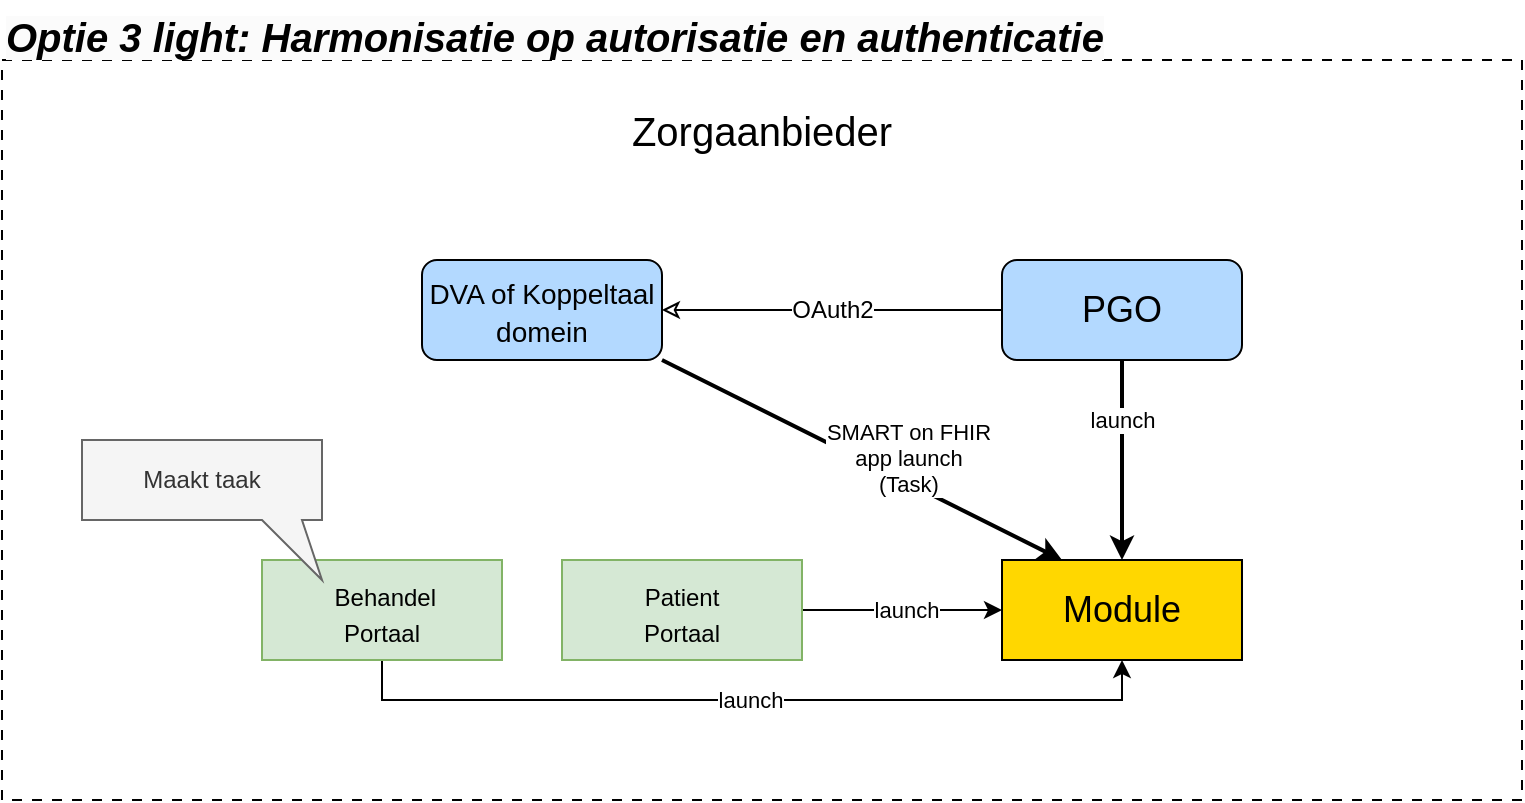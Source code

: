 <mxfile version="26.0.16">
  <diagram name="Page-1" id="AHYJxbk9YULL7Bk-z8VX">
    <mxGraphModel dx="1242" dy="882" grid="1" gridSize="10" guides="1" tooltips="1" connect="1" arrows="1" fold="1" page="1" pageScale="1" pageWidth="827" pageHeight="1169" math="0" shadow="0">
      <root>
        <mxCell id="0" />
        <mxCell id="1" parent="0" />
        <mxCell id="8134mIudAPuQFdkFbRee-2" value="" style="rounded=0;whiteSpace=wrap;html=1;dashed=1;dashPattern=5 5;fillColor=none;strokeColor=#000000;movable=0;resizable=0;rotatable=0;deletable=0;editable=0;locked=1;connectable=0;" parent="1" vertex="1">
          <mxGeometry x="40" y="40" width="760" height="370" as="geometry" />
        </mxCell>
        <mxCell id="8134mIudAPuQFdkFbRee-3" value="Zorgaanbieder" style="text;html=1;strokeColor=none;fillColor=none;align=center;verticalAlign=middle;whiteSpace=wrap;rounded=0;fontSize=20;fontStyle=0;" parent="1" vertex="1">
          <mxGeometry x="360" y="60" width="120" height="30" as="geometry" />
        </mxCell>
        <mxCell id="8134mIudAPuQFdkFbRee-4" value="&lt;div style=&quot;line-height: 100%;&quot;&gt;&lt;font style=&quot;font-size: 14px;&quot;&gt;DVA of Koppeltaal domein&lt;/font&gt;&lt;/div&gt;" style="rounded=1;whiteSpace=wrap;html=1;fillColor=#B3D9FF;strokeColor=#000000;fontSize=18;arcSize=15;" parent="1" vertex="1">
          <mxGeometry x="250" y="140" width="120" height="50" as="geometry" />
        </mxCell>
        <mxCell id="8134mIudAPuQFdkFbRee-5" value="PGO" style="rounded=1;whiteSpace=wrap;html=1;fillColor=#B3D9FF;strokeColor=#000000;fontSize=18;arcSize=15;" parent="1" vertex="1">
          <mxGeometry x="540" y="140" width="120" height="50" as="geometry" />
        </mxCell>
        <mxCell id="8134mIudAPuQFdkFbRee-6" value="Module" style="rounded=0;whiteSpace=wrap;html=1;fillColor=#FFD700;strokeColor=#000000;fontSize=18;" parent="1" vertex="1">
          <mxGeometry x="540" y="290" width="120" height="50" as="geometry" />
        </mxCell>
        <mxCell id="8134mIudAPuQFdkFbRee-7" value="OAuth2" style="edgeStyle=orthogonalEdgeStyle;rounded=0;orthogonalLoop=1;jettySize=auto;html=1;exitX=1;exitY=0.5;exitDx=0;exitDy=0;strokeColor=#000000;fontSize=12;startArrow=classic;startFill=0;endArrow=none;entryX=0;entryY=0.5;entryDx=0;entryDy=0;" parent="1" source="8134mIudAPuQFdkFbRee-4" target="8134mIudAPuQFdkFbRee-5" edge="1">
          <mxGeometry relative="1" as="geometry">
            <mxPoint x="329" y="165" as="sourcePoint" />
            <mxPoint x="389" y="165" as="targetPoint" />
            <mxPoint as="offset" />
          </mxGeometry>
        </mxCell>
        <mxCell id="8134mIudAPuQFdkFbRee-8" value="SMART on FHIR&lt;div&gt;app launch&lt;/div&gt;&lt;div&gt;(Task)&lt;/div&gt;" style="rounded=0;orthogonalLoop=1;jettySize=auto;html=1;exitX=1;exitY=1;exitDx=0;exitDy=0;entryX=0.25;entryY=0;entryDx=0;entryDy=0;strokeColor=#000000;strokeWidth=2;fontSize=11;startArrow=none;startFill=0;endArrow=classic;endFill=1;" parent="1" source="8134mIudAPuQFdkFbRee-4" target="8134mIudAPuQFdkFbRee-6" edge="1">
          <mxGeometry x="0.18" y="11" relative="1" as="geometry">
            <mxPoint as="offset" />
          </mxGeometry>
        </mxCell>
        <mxCell id="8134mIudAPuQFdkFbRee-9" value="launch" style="rounded=0;orthogonalLoop=1;jettySize=auto;html=1;exitX=0.5;exitY=1;exitDx=0;exitDy=0;strokeColor=#000000;strokeWidth=2;fontSize=11;entryX=0.5;entryY=0;entryDx=0;entryDy=0;" parent="1" source="8134mIudAPuQFdkFbRee-5" target="8134mIudAPuQFdkFbRee-6" edge="1">
          <mxGeometry x="-0.4" relative="1" as="geometry">
            <mxPoint as="offset" />
            <mxPoint x="390" y="280" as="targetPoint" />
          </mxGeometry>
        </mxCell>
        <mxCell id="cy_ahVFa6HVUHWgnelpP-2" style="edgeStyle=orthogonalEdgeStyle;rounded=0;orthogonalLoop=1;jettySize=auto;html=1;entryX=0;entryY=0.5;entryDx=0;entryDy=0;" parent="1" source="cy_ahVFa6HVUHWgnelpP-1" target="8134mIudAPuQFdkFbRee-6" edge="1">
          <mxGeometry relative="1" as="geometry" />
        </mxCell>
        <mxCell id="cy_ahVFa6HVUHWgnelpP-3" value="launch" style="edgeLabel;html=1;align=center;verticalAlign=middle;resizable=0;points=[];" parent="cy_ahVFa6HVUHWgnelpP-2" vertex="1" connectable="0">
          <mxGeometry x="0.033" y="-2" relative="1" as="geometry">
            <mxPoint y="-2" as="offset" />
          </mxGeometry>
        </mxCell>
        <mxCell id="cy_ahVFa6HVUHWgnelpP-1" value="&lt;div style=&quot;line-height: 100%;&quot;&gt;&lt;font style=&quot;font-size: 12px; line-height: 100%;&quot;&gt;Patient&lt;/font&gt;&lt;div&gt;&lt;font style=&quot;font-size: 12px; line-height: 100%;&quot;&gt;Portaal&lt;/font&gt;&lt;/div&gt;&lt;/div&gt;" style="rounded=0;whiteSpace=wrap;html=1;fillColor=#d5e8d4;strokeColor=#82b366;fontSize=18;verticalAlign=middle;" parent="1" vertex="1">
          <mxGeometry x="320" y="290" width="120" height="50" as="geometry" />
        </mxCell>
        <mxCell id="f7gBogksQmtnomkRgFfb-1" value="&lt;span style=&quot;color: rgb(0, 0, 0); font-family: Helvetica; font-size: 20px; font-style: italic; font-variant-ligatures: normal; font-variant-caps: normal; font-weight: 700; letter-spacing: normal; orphans: 2; text-align: center; text-indent: 0px; text-transform: none; widows: 2; word-spacing: 0px; -webkit-text-stroke-width: 0px; white-space: normal; background-color: rgb(251, 251, 251); text-decoration-thickness: initial; text-decoration-style: initial; text-decoration-color: initial; display: inline !important; float: none;&quot;&gt;Optie 3 light: Harmonisatie op autorisatie en authenticatie&lt;/span&gt;" style="text;whiteSpace=wrap;html=1;" parent="1" vertex="1">
          <mxGeometry x="40" y="10" width="750" height="70" as="geometry" />
        </mxCell>
        <mxCell id="VYO9Jjl8WV9sqVUqGdIa-3" style="edgeStyle=orthogonalEdgeStyle;rounded=0;orthogonalLoop=1;jettySize=auto;html=1;entryX=0.5;entryY=1;entryDx=0;entryDy=0;" edge="1" parent="1" source="VYO9Jjl8WV9sqVUqGdIa-1" target="8134mIudAPuQFdkFbRee-6">
          <mxGeometry relative="1" as="geometry">
            <Array as="points">
              <mxPoint x="230" y="360" />
              <mxPoint x="600" y="360" />
            </Array>
          </mxGeometry>
        </mxCell>
        <mxCell id="VYO9Jjl8WV9sqVUqGdIa-4" value="launch" style="edgeLabel;html=1;align=center;verticalAlign=middle;resizable=0;points=[];" vertex="1" connectable="0" parent="VYO9Jjl8WV9sqVUqGdIa-3">
          <mxGeometry x="0.039" y="-1" relative="1" as="geometry">
            <mxPoint x="-9" y="-1" as="offset" />
          </mxGeometry>
        </mxCell>
        <mxCell id="VYO9Jjl8WV9sqVUqGdIa-1" value="&lt;div style=&quot;line-height: 100%;&quot;&gt;&lt;font style=&quot;font-size: 12px; line-height: 100%;&quot;&gt;&amp;nbsp;Behandel&lt;/font&gt;&lt;div&gt;&lt;font style=&quot;font-size: 12px; line-height: 100%;&quot;&gt;Portaal&lt;/font&gt;&lt;/div&gt;&lt;/div&gt;" style="rounded=0;whiteSpace=wrap;html=1;fillColor=#d5e8d4;strokeColor=#82b366;fontSize=18;verticalAlign=middle;" vertex="1" parent="1">
          <mxGeometry x="170" y="290" width="120" height="50" as="geometry" />
        </mxCell>
        <mxCell id="8134mIudAPuQFdkFbRee-13" value="Maakt taak" style="shape=callout;whiteSpace=wrap;html=1;perimeter=calloutPerimeter;fillColor=#f5f5f5;strokeColor=#666666;fontColor=#333333;position2=1;base=20;size=30;position=0.75;" parent="1" vertex="1">
          <mxGeometry x="80" y="230" width="120" height="70" as="geometry" />
        </mxCell>
      </root>
    </mxGraphModel>
  </diagram>
</mxfile>

